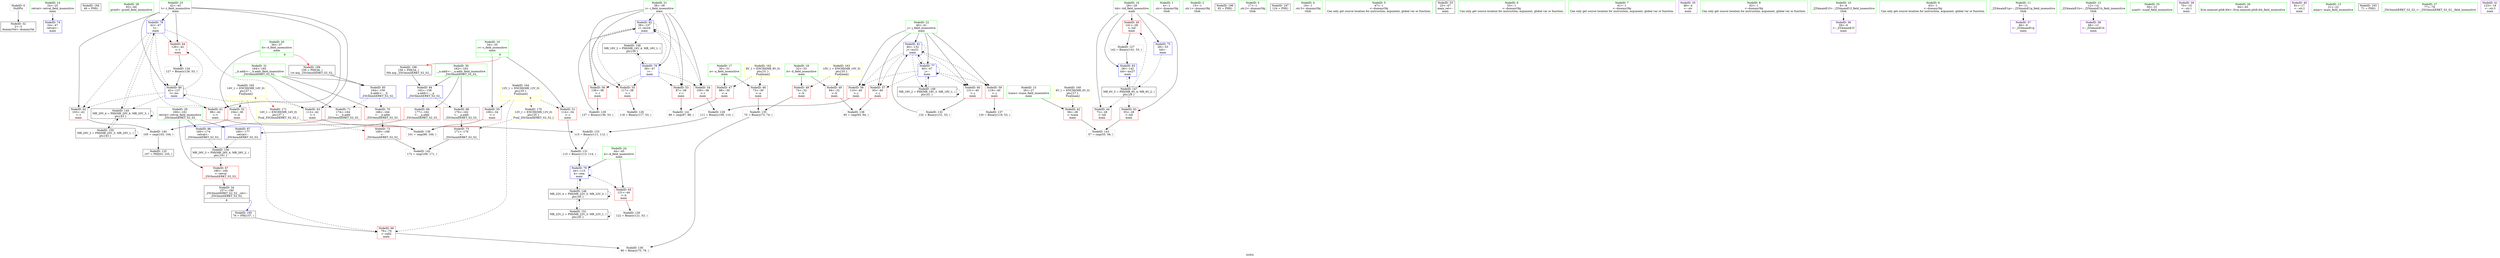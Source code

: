 digraph "SVFG" {
	label="SVFG";

	Node0x561fcfa7b2a0 [shape=record,color=grey,label="{NodeID: 0\nNullPtr}"];
	Node0x561fcfa7b2a0 -> Node0x561fcfa928d0[style=solid];
	Node0x561fcfa919b0 [shape=record,color=green,label="{NodeID: 14\n24\<--25\nretval\<--retval_field_insensitive\nmain\n}"];
	Node0x561fcfa919b0 -> Node0x561fcfa95b40[style=solid];
	Node0x561fcfab0e00 [shape=record,color=black,label="{NodeID: 194\n49 = PHI()\n}"];
	Node0x561fcfa92560 [shape=record,color=green,label="{NodeID: 28\n83\<--84\nprintf\<--printf_field_insensitive\n}"];
	Node0x561fcfa99000 [shape=record,color=black,label="{NodeID: 125\n107 = PHI(63, 105, )\n}"];
	Node0x561fcfa93120 [shape=record,color=red,label="{NodeID: 42\n56\<--26\n\<--tcase\nmain\n}"];
	Node0x561fcfa93120 -> Node0x561fcfa942d0[style=solid];
	Node0x561fcfa9a920 [shape=record,color=grey,label="{NodeID: 139\n101 = cmp(99, 100, )\n}"];
	Node0x561fcfa94ca0 [shape=record,color=red,label="{NodeID: 56\n136\<--38\n\<--i\nmain\n}"];
	Node0x561fcfa94ca0 -> Node0x561fcfa99a20[style=solid];
	Node0x561fcfa95800 [shape=record,color=red,label="{NodeID: 70\n168\<--164\n\<--__b.addr\n_ZSt3minIiERKT_S2_S2_\n}"];
	Node0x561fcfa95800 -> Node0x561fcfa959a0[style=solid];
	Node0x561fcfa96360 [shape=record,color=blue,label="{NodeID: 84\n162\<--158\n__a.addr\<--__a\n_ZSt3minIiERKT_S2_S2_\n}"];
	Node0x561fcfa96360 -> Node0x561fcfa95660[style=dashed];
	Node0x561fcfa96360 -> Node0x561fcfa95730[style=dashed];
	Node0x561fcfa7a040 [shape=record,color=green,label="{NodeID: 1\n4\<--1\n.str\<--dummyObj\nGlob }"];
	Node0x561fcfa91a40 [shape=record,color=green,label="{NodeID: 15\n26\<--27\ntcase\<--tcase_field_insensitive\nmain\n}"];
	Node0x561fcfa91a40 -> Node0x561fcfa93120[style=solid];
	Node0x561fcfab0f00 [shape=record,color=black,label="{NodeID: 195\n76 = PHI(157, )\n}"];
	Node0x561fcfab0f00 -> Node0x561fcfa954c0[style=solid];
	Node0x561fcfa92660 [shape=record,color=green,label="{NodeID: 29\n160\<--161\nretval\<--retval_field_insensitive\n_ZSt3minIiERKT_S2_S2_\n}"];
	Node0x561fcfa92660 -> Node0x561fcfa95590[style=solid];
	Node0x561fcfa92660 -> Node0x561fcfa96500[style=solid];
	Node0x561fcfa92660 -> Node0x561fcfa965d0[style=solid];
	Node0x561fcfa995a0 [shape=record,color=grey,label="{NodeID: 126\n118 = Binary(117, 53, )\n}"];
	Node0x561fcfa931f0 [shape=record,color=red,label="{NodeID: 43\n55\<--28\n\<--tid\nmain\n}"];
	Node0x561fcfa931f0 -> Node0x561fcfa942d0[style=solid];
	Node0x561fcfa93e50 [shape=record,color=grey,label="{NodeID: 140\n105 = cmp(103, 104, )\n}"];
	Node0x561fcfa93e50 -> Node0x561fcfa99000[style=solid];
	Node0x561fcfa94d70 [shape=record,color=red,label="{NodeID: 57\n93\<--40\n\<--j\nmain\n}"];
	Node0x561fcfa94d70 -> Node0x561fcfa9a7a0[style=solid];
	Node0x561fcfa958d0 [shape=record,color=red,label="{NodeID: 71\n174\<--164\n\<--__b.addr\n_ZSt3minIiERKT_S2_S2_\n}"];
	Node0x561fcfa958d0 -> Node0x561fcfa96500[style=solid];
	Node0x561fcfa96430 [shape=record,color=blue,label="{NodeID: 85\n164\<--159\n__b.addr\<--__b\n_ZSt3minIiERKT_S2_S2_\n}"];
	Node0x561fcfa96430 -> Node0x561fcfa95800[style=dashed];
	Node0x561fcfa96430 -> Node0x561fcfa958d0[style=dashed];
	Node0x561fcfa7a560 [shape=record,color=green,label="{NodeID: 2\n15\<--1\n.str.1\<--dummyObj\nGlob }"];
	Node0x561fcfa91b10 [shape=record,color=green,label="{NodeID: 16\n28\<--29\ntid\<--tid_field_insensitive\nmain\n}"];
	Node0x561fcfa91b10 -> Node0x561fcfa931f0[style=solid];
	Node0x561fcfa91b10 -> Node0x561fcfa932c0[style=solid];
	Node0x561fcfa91b10 -> Node0x561fcfa93390[style=solid];
	Node0x561fcfa91b10 -> Node0x561fcfa95c10[style=solid];
	Node0x561fcfa91b10 -> Node0x561fcfa96290[style=solid];
	Node0x561fcfab10f0 [shape=record,color=black,label="{NodeID: 196\n82 = PHI()\n}"];
	Node0x561fcfa92730 [shape=record,color=green,label="{NodeID: 30\n162\<--163\n__a.addr\<--__a.addr_field_insensitive\n_ZSt3minIiERKT_S2_S2_\n}"];
	Node0x561fcfa92730 -> Node0x561fcfa95660[style=solid];
	Node0x561fcfa92730 -> Node0x561fcfa95730[style=solid];
	Node0x561fcfa92730 -> Node0x561fcfa96360[style=solid];
	Node0x561fcfa99720 [shape=record,color=grey,label="{NodeID: 127\n142 = Binary(141, 53, )\n}"];
	Node0x561fcfa99720 -> Node0x561fcfa96290[style=solid];
	Node0x561fcfa932c0 [shape=record,color=red,label="{NodeID: 44\n72\<--28\n\<--tid\nmain\n}"];
	Node0x561fcfa93fd0 [shape=record,color=grey,label="{NodeID: 141\n89 = cmp(87, 88, )\n}"];
	Node0x561fcfa94e40 [shape=record,color=red,label="{NodeID: 58\n110\<--40\n\<--j\nmain\n}"];
	Node0x561fcfa94e40 -> Node0x561fcfa998a0[style=solid];
	Node0x561fcfa959a0 [shape=record,color=red,label="{NodeID: 72\n169\<--168\n\<--\n_ZSt3minIiERKT_S2_S2_\n}"];
	Node0x561fcfa959a0 -> Node0x561fcfa94150[style=solid];
	Node0x561fcfa96500 [shape=record,color=blue,label="{NodeID: 86\n160\<--174\nretval\<--\n_ZSt3minIiERKT_S2_S2_\n}"];
	Node0x561fcfa96500 -> Node0x561fcfaa3bb0[style=dashed];
	Node0x561fcfa90b70 [shape=record,color=green,label="{NodeID: 3\n17\<--1\n.str.2\<--dummyObj\nGlob }"];
	Node0x561fcfa91be0 [shape=record,color=green,label="{NodeID: 17\n30\<--31\na\<--a_field_insensitive\nmain\n}"];
	Node0x561fcfa91be0 -> Node0x561fcfa93460[style=solid];
	Node0x561fcfa91be0 -> Node0x561fcfa93530[style=solid];
	Node0x561fcfab11c0 [shape=record,color=black,label="{NodeID: 197\n124 = PHI()\n}"];
	Node0x561fcfa92800 [shape=record,color=green,label="{NodeID: 31\n164\<--165\n__b.addr\<--__b.addr_field_insensitive\n_ZSt3minIiERKT_S2_S2_\n}"];
	Node0x561fcfa92800 -> Node0x561fcfa95800[style=solid];
	Node0x561fcfa92800 -> Node0x561fcfa958d0[style=solid];
	Node0x561fcfa92800 -> Node0x561fcfa96430[style=solid];
	Node0x561fcfa998a0 [shape=record,color=grey,label="{NodeID: 128\n111 = Binary(109, 110, )\n}"];
	Node0x561fcfa998a0 -> Node0x561fcfa9a020[style=solid];
	Node0x561fcfa93390 [shape=record,color=red,label="{NodeID: 45\n141\<--28\n\<--tid\nmain\n}"];
	Node0x561fcfa93390 -> Node0x561fcfa99720[style=solid];
	Node0x561fcfa94150 [shape=record,color=grey,label="{NodeID: 142\n172 = cmp(169, 171, )\n}"];
	Node0x561fcfa94f10 [shape=record,color=red,label="{NodeID: 59\n119\<--40\n\<--j\nmain\n}"];
	Node0x561fcfa94f10 -> Node0x561fcfa9a620[style=solid];
	Node0x561fcfaa3bb0 [shape=record,color=black,label="{NodeID: 156\nMR_26V_3 = PHI(MR_26V_4, MR_26V_2, )\npts\{161 \}\n}"];
	Node0x561fcfaa3bb0 -> Node0x561fcfa95590[style=dashed];
	Node0x561fcfa95a70 [shape=record,color=red,label="{NodeID: 73\n171\<--170\n\<--\n_ZSt3minIiERKT_S2_S2_\n}"];
	Node0x561fcfa95a70 -> Node0x561fcfa94150[style=solid];
	Node0x561fcfaa5e90 [shape=record,color=yellow,style=double,label="{NodeID: 170\n12V_1 = ENCHI(MR_12V_0)\npts\{35 \}\nFun[_ZSt3minIiERKT_S2_S2_]}"];
	Node0x561fcfaa5e90 -> Node0x561fcfa95a70[style=dashed];
	Node0x561fcfa965d0 [shape=record,color=blue,label="{NodeID: 87\n160\<--177\nretval\<--\n_ZSt3minIiERKT_S2_S2_\n}"];
	Node0x561fcfa965d0 -> Node0x561fcfaa3bb0[style=dashed];
	Node0x561fcfa90c00 [shape=record,color=green,label="{NodeID: 4\n19\<--1\n.str.3\<--dummyObj\nGlob }"];
	Node0x561fcfa91cb0 [shape=record,color=green,label="{NodeID: 18\n32\<--33\nb\<--b_field_insensitive\nmain\n}"];
	Node0x561fcfa91cb0 -> Node0x561fcfa94620[style=solid];
	Node0x561fcfa91cb0 -> Node0x561fcfa946f0[style=solid];
	Node0x561fcfab1290 [shape=record,color=black,label="{NodeID: 198\n158 = PHI(34, )\n0th arg _ZSt3minIiERKT_S2_S2_ }"];
	Node0x561fcfab1290 -> Node0x561fcfa96360[style=solid];
	Node0x561fcfa928d0 [shape=record,color=black,label="{NodeID: 32\n2\<--3\ndummyVal\<--dummyVal\n}"];
	Node0x561fcfa99a20 [shape=record,color=grey,label="{NodeID: 129\n137 = Binary(136, 53, )\n}"];
	Node0x561fcfa99a20 -> Node0x561fcfa961c0[style=solid];
	Node0x561fcfa93460 [shape=record,color=red,label="{NodeID: 46\n73\<--30\n\<--a\nmain\n}"];
	Node0x561fcfa93460 -> Node0x561fcfa9a320[style=solid];
	Node0x561fcfa942d0 [shape=record,color=grey,label="{NodeID: 143\n57 = cmp(55, 56, )\n}"];
	Node0x561fcfa94fe0 [shape=record,color=red,label="{NodeID: 60\n131\<--40\n\<--j\nmain\n}"];
	Node0x561fcfa94fe0 -> Node0x561fcfa99ea0[style=solid];
	Node0x561fcfa95b40 [shape=record,color=blue,label="{NodeID: 74\n24\<--47\nretval\<--\nmain\n}"];
	Node0x561fcfaa5fa0 [shape=record,color=yellow,style=double,label="{NodeID: 171\n14V_1 = ENCHI(MR_14V_0)\npts\{37 \}\nFun[_ZSt3minIiERKT_S2_S2_]}"];
	Node0x561fcfaa5fa0 -> Node0x561fcfa959a0[style=dashed];
	Node0x561fcfa914a0 [shape=record,color=green,label="{NodeID: 5\n47\<--1\n\<--dummyObj\nCan only get source location for instruction, argument, global var or function.}"];
	Node0x561fcfa91d80 [shape=record,color=green,label="{NodeID: 19\n34\<--35\nc\<--c_field_insensitive\nmain\n|{|<s2>6}}"];
	Node0x561fcfa91d80 -> Node0x561fcfa947c0[style=solid];
	Node0x561fcfa91d80 -> Node0x561fcfa94890[style=solid];
	Node0x561fcfa91d80:s2 -> Node0x561fcfab1290[style=solid,color=red];
	Node0x561fcfab13f0 [shape=record,color=black,label="{NodeID: 199\n159 = PHI(36, )\n1st arg _ZSt3minIiERKT_S2_S2_ }"];
	Node0x561fcfab13f0 -> Node0x561fcfa96430[style=solid];
	Node0x561fcfa929d0 [shape=record,color=black,label="{NodeID: 33\n23\<--47\nmain_ret\<--\nmain\n}"];
	Node0x561fcfa99ba0 [shape=record,color=grey,label="{NodeID: 130\n122 = Binary(121, 53, )\n}"];
	Node0x561fcfa93530 [shape=record,color=red,label="{NodeID: 47\n88\<--30\n\<--a\nmain\n}"];
	Node0x561fcfa93530 -> Node0x561fcfa93fd0[style=solid];
	Node0x561fcfa950b0 [shape=record,color=red,label="{NodeID: 61\n99\<--42\n\<--t\nmain\n}"];
	Node0x561fcfa950b0 -> Node0x561fcfa9a920[style=solid];
	Node0x561fcfa95c10 [shape=record,color=blue,label="{NodeID: 75\n28\<--53\ntid\<--\nmain\n}"];
	Node0x561fcfa95c10 -> Node0x561fcfaa0eb0[style=dashed];
	Node0x561fcfa91530 [shape=record,color=green,label="{NodeID: 6\n53\<--1\n\<--dummyObj\nCan only get source location for instruction, argument, global var or function.}"];
	Node0x561fcfa91e50 [shape=record,color=green,label="{NodeID: 20\n36\<--37\nd\<--d_field_insensitive\nmain\n|{|<s1>6}}"];
	Node0x561fcfa91e50 -> Node0x561fcfa94960[style=solid];
	Node0x561fcfa91e50:s1 -> Node0x561fcfab13f0[style=solid,color=red];
	Node0x561fcfa92aa0 [shape=record,color=black,label="{NodeID: 34\n157\<--180\n_ZSt3minIiERKT_S2_S2__ret\<--\n_ZSt3minIiERKT_S2_S2_\n|{<s0>6}}"];
	Node0x561fcfa92aa0:s0 -> Node0x561fcfab0f00[style=solid,color=blue];
	Node0x561fcfa99d20 [shape=record,color=grey,label="{NodeID: 131\n115 = Binary(113, 114, )\n}"];
	Node0x561fcfa99d20 -> Node0x561fcfa95f50[style=solid];
	Node0x561fcfa94620 [shape=record,color=red,label="{NodeID: 48\n74\<--32\n\<--b\nmain\n}"];
	Node0x561fcfa94620 -> Node0x561fcfa9a320[style=solid];
	Node0x561fcfaa04b0 [shape=record,color=black,label="{NodeID: 145\nMR_20V_4 = PHI(MR_20V_6, MR_20V_3, )\npts\{43 \}\n}"];
	Node0x561fcfaa04b0 -> Node0x561fcfa95e80[style=dashed];
	Node0x561fcfaa04b0 -> Node0x561fcfaa04b0[style=dashed];
	Node0x561fcfaa04b0 -> Node0x561fcfaa1db0[style=dashed];
	Node0x561fcfa95180 [shape=record,color=red,label="{NodeID: 62\n103\<--42\n\<--t\nmain\n}"];
	Node0x561fcfa95180 -> Node0x561fcfa93e50[style=solid];
	Node0x561fcfa95ce0 [shape=record,color=blue,label="{NodeID: 76\n38\<--47\ni\<--\nmain\n}"];
	Node0x561fcfa95ce0 -> Node0x561fcfa94a30[style=dashed];
	Node0x561fcfa95ce0 -> Node0x561fcfa94b00[style=dashed];
	Node0x561fcfa95ce0 -> Node0x561fcfa94bd0[style=dashed];
	Node0x561fcfa95ce0 -> Node0x561fcfa94ca0[style=dashed];
	Node0x561fcfa95ce0 -> Node0x561fcfa961c0[style=dashed];
	Node0x561fcfa95ce0 -> Node0x561fcfaa13b0[style=dashed];
	Node0x561fcfa915c0 [shape=record,color=green,label="{NodeID: 7\n61\<--1\n\<--dummyObj\nCan only get source location for instruction, argument, global var or function.}"];
	Node0x561fcfa91f20 [shape=record,color=green,label="{NodeID: 21\n38\<--39\ni\<--i_field_insensitive\nmain\n}"];
	Node0x561fcfa91f20 -> Node0x561fcfa94a30[style=solid];
	Node0x561fcfa91f20 -> Node0x561fcfa94b00[style=solid];
	Node0x561fcfa91f20 -> Node0x561fcfa94bd0[style=solid];
	Node0x561fcfa91f20 -> Node0x561fcfa94ca0[style=solid];
	Node0x561fcfa91f20 -> Node0x561fcfa95ce0[style=solid];
	Node0x561fcfa91f20 -> Node0x561fcfa961c0[style=solid];
	Node0x561fcfa92b70 [shape=record,color=purple,label="{NodeID: 35\n48\<--4\n\<--.str\nmain\n}"];
	Node0x561fcfa99ea0 [shape=record,color=grey,label="{NodeID: 132\n132 = Binary(131, 53, )\n}"];
	Node0x561fcfa99ea0 -> Node0x561fcfa960f0[style=solid];
	Node0x561fcfa946f0 [shape=record,color=red,label="{NodeID: 49\n94\<--32\n\<--b\nmain\n}"];
	Node0x561fcfa946f0 -> Node0x561fcfa9a7a0[style=solid];
	Node0x561fcfaa09b0 [shape=record,color=black,label="{NodeID: 146\nMR_22V_4 = PHI(MR_22V_5, MR_22V_3, )\npts\{45 \}\n}"];
	Node0x561fcfaa09b0 -> Node0x561fcfa95f50[style=dashed];
	Node0x561fcfaa09b0 -> Node0x561fcfaa09b0[style=dashed];
	Node0x561fcfaa09b0 -> Node0x561fcfaa22b0[style=dashed];
	Node0x561fcfa95250 [shape=record,color=red,label="{NodeID: 63\n112\<--42\n\<--t\nmain\n}"];
	Node0x561fcfa95250 -> Node0x561fcfa9a020[style=solid];
	Node0x561fcfaa55d0 [shape=record,color=yellow,style=double,label="{NodeID: 160\n4V_1 = ENCHI(MR_4V_0)\npts\{27 \}\nFun[main]}"];
	Node0x561fcfaa55d0 -> Node0x561fcfa93120[style=dashed];
	Node0x561fcfa95db0 [shape=record,color=blue,label="{NodeID: 77\n40\<--47\nj\<--\nmain\n}"];
	Node0x561fcfa95db0 -> Node0x561fcfa94d70[style=dashed];
	Node0x561fcfa95db0 -> Node0x561fcfa94e40[style=dashed];
	Node0x561fcfa95db0 -> Node0x561fcfa94f10[style=dashed];
	Node0x561fcfa95db0 -> Node0x561fcfa94fe0[style=dashed];
	Node0x561fcfa95db0 -> Node0x561fcfa95db0[style=dashed];
	Node0x561fcfa95db0 -> Node0x561fcfa960f0[style=dashed];
	Node0x561fcfa95db0 -> Node0x561fcfaa18b0[style=dashed];
	Node0x561fcfa91650 [shape=record,color=green,label="{NodeID: 8\n62\<--1\n\<--dummyObj\nCan only get source location for instruction, argument, global var or function.}"];
	Node0x561fcfa91ff0 [shape=record,color=green,label="{NodeID: 22\n40\<--41\nj\<--j_field_insensitive\nmain\n}"];
	Node0x561fcfa91ff0 -> Node0x561fcfa94d70[style=solid];
	Node0x561fcfa91ff0 -> Node0x561fcfa94e40[style=solid];
	Node0x561fcfa91ff0 -> Node0x561fcfa94f10[style=solid];
	Node0x561fcfa91ff0 -> Node0x561fcfa94fe0[style=solid];
	Node0x561fcfa91ff0 -> Node0x561fcfa95db0[style=solid];
	Node0x561fcfa91ff0 -> Node0x561fcfa960f0[style=solid];
	Node0x561fcfa92c40 [shape=record,color=purple,label="{NodeID: 36\n59\<--6\n\<--_ZZ4mainE1f\nmain\n}"];
	Node0x561fcfa9a020 [shape=record,color=grey,label="{NodeID: 133\n113 = Binary(111, 112, )\n}"];
	Node0x561fcfa9a020 -> Node0x561fcfa99d20[style=solid];
	Node0x561fcfa947c0 [shape=record,color=red,label="{NodeID: 50\n100\<--34\n\<--c\nmain\n}"];
	Node0x561fcfa947c0 -> Node0x561fcfa9a920[style=solid];
	Node0x561fcfaa0eb0 [shape=record,color=black,label="{NodeID: 147\nMR_6V_3 = PHI(MR_6V_4, MR_6V_2, )\npts\{29 \}\n}"];
	Node0x561fcfaa0eb0 -> Node0x561fcfa931f0[style=dashed];
	Node0x561fcfaa0eb0 -> Node0x561fcfa932c0[style=dashed];
	Node0x561fcfaa0eb0 -> Node0x561fcfa93390[style=dashed];
	Node0x561fcfaa0eb0 -> Node0x561fcfa96290[style=dashed];
	Node0x561fcfa95320 [shape=record,color=red,label="{NodeID: 64\n126\<--42\n\<--t\nmain\n}"];
	Node0x561fcfa95320 -> Node0x561fcfa9a1a0[style=solid];
	Node0x561fcfa95e80 [shape=record,color=blue,label="{NodeID: 78\n42\<--47\nt\<--\nmain\n}"];
	Node0x561fcfa95e80 -> Node0x561fcfa950b0[style=dashed];
	Node0x561fcfa95e80 -> Node0x561fcfa95180[style=dashed];
	Node0x561fcfa95e80 -> Node0x561fcfa95250[style=dashed];
	Node0x561fcfa95e80 -> Node0x561fcfa95320[style=dashed];
	Node0x561fcfa95e80 -> Node0x561fcfa96020[style=dashed];
	Node0x561fcfa95e80 -> Node0x561fcfaa04b0[style=dashed];
	Node0x561fcfa916e0 [shape=record,color=green,label="{NodeID: 9\n63\<--1\n\<--dummyObj\nCan only get source location for instruction, argument, global var or function.}"];
	Node0x561fcfa920c0 [shape=record,color=green,label="{NodeID: 23\n42\<--43\nt\<--t_field_insensitive\nmain\n}"];
	Node0x561fcfa920c0 -> Node0x561fcfa950b0[style=solid];
	Node0x561fcfa920c0 -> Node0x561fcfa95180[style=solid];
	Node0x561fcfa920c0 -> Node0x561fcfa95250[style=solid];
	Node0x561fcfa920c0 -> Node0x561fcfa95320[style=solid];
	Node0x561fcfa920c0 -> Node0x561fcfa95e80[style=solid];
	Node0x561fcfa920c0 -> Node0x561fcfa96020[style=solid];
	Node0x561fcfa92d10 [shape=record,color=purple,label="{NodeID: 37\n66\<--9\n\<--_ZZ4mainE1g\nmain\n}"];
	Node0x561fcfa9a1a0 [shape=record,color=grey,label="{NodeID: 134\n127 = Binary(126, 53, )\n}"];
	Node0x561fcfa9a1a0 -> Node0x561fcfa96020[style=solid];
	Node0x561fcfa94890 [shape=record,color=red,label="{NodeID: 51\n114\<--34\n\<--c\nmain\n}"];
	Node0x561fcfa94890 -> Node0x561fcfa99d20[style=solid];
	Node0x561fcfaa13b0 [shape=record,color=black,label="{NodeID: 148\nMR_16V_2 = PHI(MR_16V_4, MR_16V_1, )\npts\{39 \}\n}"];
	Node0x561fcfaa13b0 -> Node0x561fcfa95ce0[style=dashed];
	Node0x561fcfa953f0 [shape=record,color=red,label="{NodeID: 65\n121\<--44\n\<--k\nmain\n}"];
	Node0x561fcfa953f0 -> Node0x561fcfa99ba0[style=solid];
	Node0x561fcfaa5790 [shape=record,color=yellow,style=double,label="{NodeID: 162\n8V_1 = ENCHI(MR_8V_0)\npts\{31 \}\nFun[main]}"];
	Node0x561fcfaa5790 -> Node0x561fcfa93460[style=dashed];
	Node0x561fcfaa5790 -> Node0x561fcfa93530[style=dashed];
	Node0x561fcfa95f50 [shape=record,color=blue,label="{NodeID: 79\n44\<--115\nk\<--rem\nmain\n}"];
	Node0x561fcfa95f50 -> Node0x561fcfa953f0[style=dashed];
	Node0x561fcfa95f50 -> Node0x561fcfa95f50[style=dashed];
	Node0x561fcfa95f50 -> Node0x561fcfaa09b0[style=dashed];
	Node0x561fcfa91770 [shape=record,color=green,label="{NodeID: 10\n6\<--8\n_ZZ4mainE1f\<--_ZZ4mainE1f_field_insensitive\nGlob }"];
	Node0x561fcfa91770 -> Node0x561fcfa92c40[style=solid];
	Node0x561fcfa92190 [shape=record,color=green,label="{NodeID: 24\n44\<--45\nk\<--k_field_insensitive\nmain\n}"];
	Node0x561fcfa92190 -> Node0x561fcfa953f0[style=solid];
	Node0x561fcfa92190 -> Node0x561fcfa95f50[style=solid];
	Node0x561fcfa92de0 [shape=record,color=purple,label="{NodeID: 38\n68\<--12\n\<--_ZZ4mainE1h\nmain\n}"];
	Node0x561fcfa9a320 [shape=record,color=grey,label="{NodeID: 135\n75 = Binary(73, 74, )\n}"];
	Node0x561fcfa9a320 -> Node0x561fcfa9a4a0[style=solid];
	Node0x561fcfa94960 [shape=record,color=red,label="{NodeID: 52\n104\<--36\n\<--d\nmain\n}"];
	Node0x561fcfa94960 -> Node0x561fcfa93e50[style=solid];
	Node0x561fcfaa18b0 [shape=record,color=black,label="{NodeID: 149\nMR_18V_2 = PHI(MR_18V_3, MR_18V_1, )\npts\{41 \}\n}"];
	Node0x561fcfaa18b0 -> Node0x561fcfa95db0[style=dashed];
	Node0x561fcfaa18b0 -> Node0x561fcfaa18b0[style=dashed];
	Node0x561fcfa954c0 [shape=record,color=red,label="{NodeID: 66\n79\<--76\n\<--call2\nmain\n}"];
	Node0x561fcfa954c0 -> Node0x561fcfa9a4a0[style=solid];
	Node0x561fcfaa5870 [shape=record,color=yellow,style=double,label="{NodeID: 163\n10V_1 = ENCHI(MR_10V_0)\npts\{33 \}\nFun[main]}"];
	Node0x561fcfaa5870 -> Node0x561fcfa94620[style=dashed];
	Node0x561fcfaa5870 -> Node0x561fcfa946f0[style=dashed];
	Node0x561fcfa96020 [shape=record,color=blue,label="{NodeID: 80\n42\<--127\nt\<--inc\nmain\n}"];
	Node0x561fcfa96020 -> Node0x561fcfa950b0[style=dashed];
	Node0x561fcfa96020 -> Node0x561fcfa95180[style=dashed];
	Node0x561fcfa96020 -> Node0x561fcfa95250[style=dashed];
	Node0x561fcfa96020 -> Node0x561fcfa95320[style=dashed];
	Node0x561fcfa96020 -> Node0x561fcfa96020[style=dashed];
	Node0x561fcfa96020 -> Node0x561fcfaa04b0[style=dashed];
	Node0x561fcfa91800 [shape=record,color=green,label="{NodeID: 11\n9\<--11\n_ZZ4mainE1g\<--_ZZ4mainE1g_field_insensitive\nGlob }"];
	Node0x561fcfa91800 -> Node0x561fcfa92d10[style=solid];
	Node0x561fcfa92260 [shape=record,color=green,label="{NodeID: 25\n50\<--51\nscanf\<--scanf_field_insensitive\n}"];
	Node0x561fcfa92eb0 [shape=record,color=purple,label="{NodeID: 39\n70\<--15\n\<--.str.1\nmain\n}"];
	Node0x561fcfa9a4a0 [shape=record,color=grey,label="{NodeID: 136\n80 = Binary(75, 79, )\n}"];
	Node0x561fcfa94a30 [shape=record,color=red,label="{NodeID: 53\n87\<--38\n\<--i\nmain\n}"];
	Node0x561fcfa94a30 -> Node0x561fcfa93fd0[style=solid];
	Node0x561fcfaa1db0 [shape=record,color=black,label="{NodeID: 150\nMR_20V_2 = PHI(MR_20V_3, MR_20V_1, )\npts\{43 \}\n}"];
	Node0x561fcfaa1db0 -> Node0x561fcfaa04b0[style=dashed];
	Node0x561fcfaa1db0 -> Node0x561fcfaa1db0[style=dashed];
	Node0x561fcfa95590 [shape=record,color=red,label="{NodeID: 67\n180\<--160\n\<--retval\n_ZSt3minIiERKT_S2_S2_\n}"];
	Node0x561fcfa95590 -> Node0x561fcfa92aa0[style=solid];
	Node0x561fcfaa5950 [shape=record,color=yellow,style=double,label="{NodeID: 164\n12V_1 = ENCHI(MR_12V_0)\npts\{35 \}\nFun[main]|{|<s3>6}}"];
	Node0x561fcfaa5950 -> Node0x561fcfa947c0[style=dashed];
	Node0x561fcfaa5950 -> Node0x561fcfa94890[style=dashed];
	Node0x561fcfaa5950 -> Node0x561fcfa954c0[style=dashed];
	Node0x561fcfaa5950:s3 -> Node0x561fcfaa5e90[style=dashed,color=red];
	Node0x561fcfa960f0 [shape=record,color=blue,label="{NodeID: 81\n40\<--132\nj\<--inc21\nmain\n}"];
	Node0x561fcfa960f0 -> Node0x561fcfa94d70[style=dashed];
	Node0x561fcfa960f0 -> Node0x561fcfa94e40[style=dashed];
	Node0x561fcfa960f0 -> Node0x561fcfa94f10[style=dashed];
	Node0x561fcfa960f0 -> Node0x561fcfa94fe0[style=dashed];
	Node0x561fcfa960f0 -> Node0x561fcfa95db0[style=dashed];
	Node0x561fcfa960f0 -> Node0x561fcfa960f0[style=dashed];
	Node0x561fcfa960f0 -> Node0x561fcfaa18b0[style=dashed];
	Node0x561fcfa91890 [shape=record,color=green,label="{NodeID: 12\n12\<--14\n_ZZ4mainE1h\<--_ZZ4mainE1h_field_insensitive\nGlob }"];
	Node0x561fcfa91890 -> Node0x561fcfa92de0[style=solid];
	Node0x561fcfa92360 [shape=record,color=green,label="{NodeID: 26\n64\<--65\nllvm.memset.p0i8.i64\<--llvm.memset.p0i8.i64_field_insensitive\n}"];
	Node0x561fcfa92f80 [shape=record,color=purple,label="{NodeID: 40\n81\<--17\n\<--.str.2\nmain\n}"];
	Node0x561fcfa9a620 [shape=record,color=grey,label="{NodeID: 137\n120 = Binary(119, 53, )\n}"];
	Node0x561fcfa94b00 [shape=record,color=red,label="{NodeID: 54\n109\<--38\n\<--i\nmain\n}"];
	Node0x561fcfa94b00 -> Node0x561fcfa998a0[style=solid];
	Node0x561fcfaa22b0 [shape=record,color=black,label="{NodeID: 151\nMR_22V_2 = PHI(MR_22V_3, MR_22V_1, )\npts\{45 \}\n}"];
	Node0x561fcfaa22b0 -> Node0x561fcfaa09b0[style=dashed];
	Node0x561fcfaa22b0 -> Node0x561fcfaa22b0[style=dashed];
	Node0x561fcfa95660 [shape=record,color=red,label="{NodeID: 68\n170\<--162\n\<--__a.addr\n_ZSt3minIiERKT_S2_S2_\n}"];
	Node0x561fcfa95660 -> Node0x561fcfa95a70[style=solid];
	Node0x561fcfaa5a30 [shape=record,color=yellow,style=double,label="{NodeID: 165\n14V_1 = ENCHI(MR_14V_0)\npts\{37 \}\nFun[main]|{|<s2>6}}"];
	Node0x561fcfaa5a30 -> Node0x561fcfa94960[style=dashed];
	Node0x561fcfaa5a30 -> Node0x561fcfa954c0[style=dashed];
	Node0x561fcfaa5a30:s2 -> Node0x561fcfaa5fa0[style=dashed,color=red];
	Node0x561fcfa961c0 [shape=record,color=blue,label="{NodeID: 82\n38\<--137\ni\<--inc24\nmain\n}"];
	Node0x561fcfa961c0 -> Node0x561fcfa94a30[style=dashed];
	Node0x561fcfa961c0 -> Node0x561fcfa94b00[style=dashed];
	Node0x561fcfa961c0 -> Node0x561fcfa94bd0[style=dashed];
	Node0x561fcfa961c0 -> Node0x561fcfa94ca0[style=dashed];
	Node0x561fcfa961c0 -> Node0x561fcfa961c0[style=dashed];
	Node0x561fcfa961c0 -> Node0x561fcfaa13b0[style=dashed];
	Node0x561fcfa91920 [shape=record,color=green,label="{NodeID: 13\n21\<--22\nmain\<--main_field_insensitive\n}"];
	Node0x561fcfab0d00 [shape=record,color=black,label="{NodeID: 193\n71 = PHI()\n}"];
	Node0x561fcfa92460 [shape=record,color=green,label="{NodeID: 27\n77\<--78\n_ZSt3minIiERKT_S2_S2_\<--_ZSt3minIiERKT_S2_S2__field_insensitive\n}"];
	Node0x561fcfa93050 [shape=record,color=purple,label="{NodeID: 41\n123\<--19\n\<--.str.3\nmain\n}"];
	Node0x561fcfa9a7a0 [shape=record,color=grey,label="{NodeID: 138\n95 = cmp(93, 94, )\n}"];
	Node0x561fcfa94bd0 [shape=record,color=red,label="{NodeID: 55\n117\<--38\n\<--i\nmain\n}"];
	Node0x561fcfa94bd0 -> Node0x561fcfa995a0[style=solid];
	Node0x561fcfa95730 [shape=record,color=red,label="{NodeID: 69\n177\<--162\n\<--__a.addr\n_ZSt3minIiERKT_S2_S2_\n}"];
	Node0x561fcfa95730 -> Node0x561fcfa965d0[style=solid];
	Node0x561fcfa96290 [shape=record,color=blue,label="{NodeID: 83\n28\<--142\ntid\<--inc27\nmain\n}"];
	Node0x561fcfa96290 -> Node0x561fcfaa0eb0[style=dashed];
}
